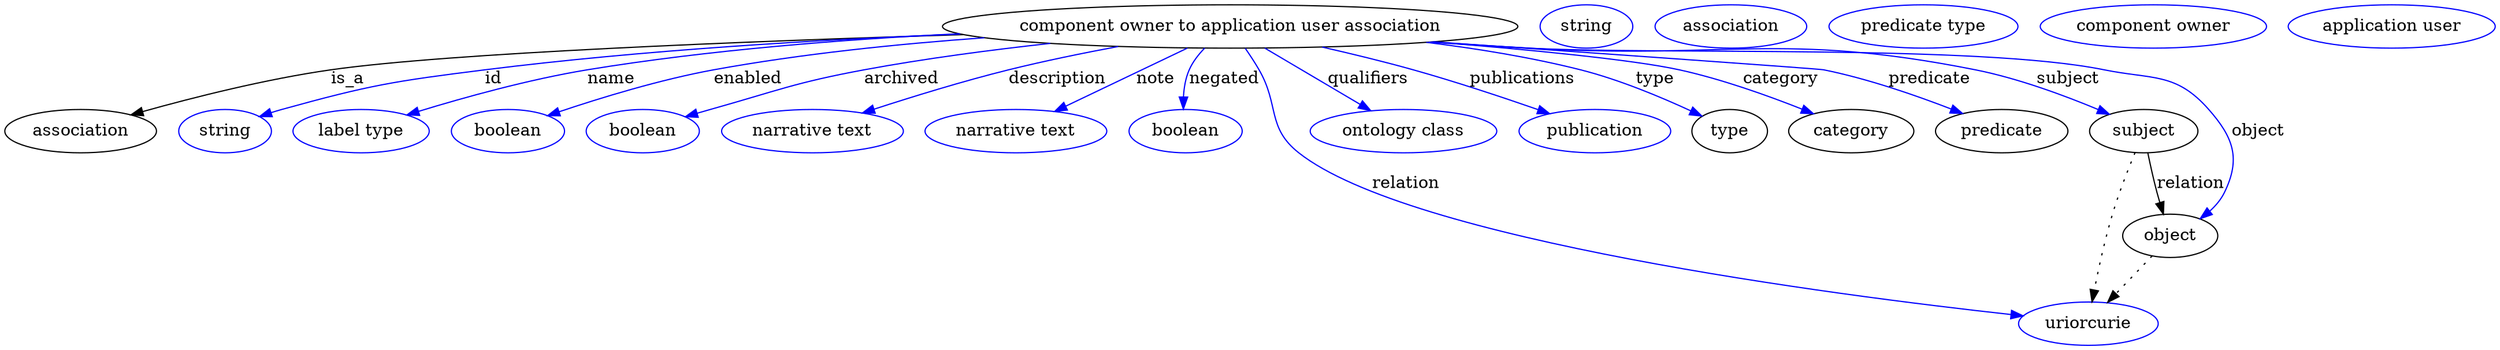 digraph {
	graph [bb="0,0,2063.8,283"];
	node [label="\N"];
	"component owner to application user association"	 [height=0.5,
		label="component owner to application user association",
		pos="1014,265",
		width=6.6439];
	association	 [height=0.5,
		pos="63.044,178",
		width=1.7512];
	"component owner to application user association" -> association	 [label=is_a,
		lp="283.04,221.5",
		pos="e,105.96,191.24 788.78,258.89 606.8,253.07 365.63,243.09 269.04,229 216.17,221.29 157.08,205.94 115.79,194.09"];
	id	 [color=blue,
		height=0.5,
		label=string,
		pos="182.04,178",
		width=1.0652];
	"component owner to application user association" -> id	 [color=blue,
		label=id,
		lp="404.04,221.5",
		pos="e,210.86,189.93 787.72,259.15 670.73,254.27 525.85,245.33 397.04,229 321.56,219.43 302.18,217.02 229.04,196 226.25,195.2 223.39,\
194.3 220.52,193.34",
		style=solid];
	name	 [color=blue,
		height=0.5,
		label="label type",
		pos="295.04,178",
		width=1.5707];
	"component owner to application user association" -> name	 [color=blue,
		label=name,
		lp="502.04,221.5",
		pos="e,333.93,191.07 811.49,255.41 688.52,248.78 543.73,239.33 482.04,229 434.21,220.99 380.97,205.84 343.57,194.12",
		style=solid];
	enabled	 [color=blue,
		height=0.5,
		label=boolean,
		pos="416.04,178",
		width=1.2999];
	"component owner to application user association" -> enabled	 [color=blue,
		label=enabled,
		lp="616.54,221.5",
		pos="e,450.11,190.47 809.03,255.71 738.59,250.39 659.51,242.06 588.04,229 543.57,220.87 494.22,205.56 459.83,193.83",
		style=solid];
	archived	 [color=blue,
		height=0.5,
		label=boolean,
		pos="528.04,178",
		width=1.2999];
	"component owner to application user association" -> archived	 [color=blue,
		label=archived,
		lp="744.54,221.5",
		pos="e,563.49,189.75 863.8,250.96 815.46,245.39 761.8,238.11 713.04,229 654.87,218.13 640.91,212.4 584.04,196 580.5,194.98 576.84,193.89 \
573.17,192.76",
		style=solid];
	description	 [color=blue,
		height=0.5,
		label="narrative text",
		pos="668.04,178",
		width=2.0943];
	"component owner to application user association" -> description	 [color=blue,
		label=description,
		lp="870.04,221.5",
		pos="e,710.71,192.99 918.04,248.48 889.27,242.95 857.74,236.31 829.04,229 792.38,219.66 751.78,206.78 720.51,196.3",
		style=solid];
	note	 [color=blue,
		height=0.5,
		label="narrative text",
		pos="837.04,178",
		width=2.0943];
	"component owner to application user association" -> note	 [color=blue,
		label=note,
		lp="953.04,221.5",
		pos="e,870.25,194.32 977.8,247.18 949.2,233.13 909.26,213.5 879.23,198.74",
		style=solid];
	negated	 [color=blue,
		height=0.5,
		label=boolean,
		pos="977.04,178",
		width=1.2999];
	"component owner to application user association" -> negated	 [color=blue,
		label=negated,
		lp="1009,221.5",
		pos="e,975.15,196.16 992.5,247.06 987.55,241.78 982.91,235.63 980.04,229 977,221.95 975.67,213.83 975.24,206.17",
		style=solid];
	relation	 [color=blue,
		height=0.5,
		label=uriorcurie,
		pos="1725,18",
		width=1.6068];
	"component owner to application user association" -> relation	 [color=blue,
		label=relation,
		lp="1160,134.5",
		pos="e,1669.9,23.722 1026.8,247 1030.6,241.35 1034.6,235.01 1038,229 1054.8,199.45 1044.4,181.09 1071,160 1162.5,87.627 1512.9,41.423 \
1659.7,24.864",
		style=solid];
	qualifiers	 [color=blue,
		height=0.5,
		label="ontology class",
		pos="1157,178",
		width=2.1484];
	"component owner to application user association" -> qualifiers	 [color=blue,
		label=qualifiers,
		lp="1129,221.5",
		pos="e,1129.4,194.82 1043.7,246.97 1066,233.38 1096.8,214.66 1120.6,200.16",
		style=solid];
	publications	 [color=blue,
		height=0.5,
		label=publication,
		pos="1315,178",
		width=1.7512];
	"component owner to application user association" -> publications	 [color=blue,
		label=publications,
		lp="1257,221.5",
		pos="e,1276.7,192.39 1093.1,248.01 1117,242.44 1143.2,235.9 1167,229 1200.9,219.2 1238.5,206.22 1267.3,195.81",
		style=solid];
	type	 [height=0.5,
		pos="1427,178",
		width=0.86659];
	"component owner to application user association" -> type	 [color=blue,
		label=type,
		lp="1366,221.5",
		pos="e,1403.4,190.26 1180.1,251.99 1221.3,246.71 1265.1,239.32 1305,229 1336.4,220.89 1370.3,206.2 1394.4,194.67",
		style=solid];
	category	 [height=0.5,
		pos="1528,178",
		width=1.4443];
	"component owner to application user association" -> category	 [color=blue,
		label=category,
		lp="1470,221.5",
		pos="e,1495.7,192.21 1186.3,252.45 1264.6,245.89 1348.2,237.48 1386,229 1420.7,221.23 1458.4,207.39 1486.3,196.09",
		style=solid];
	predicate	 [height=0.5,
		pos="1653,178",
		width=1.5346];
	"component owner to application user association" -> predicate	 [color=blue,
		label=predicate,
		lp="1594.5,221.5",
		pos="e,1619.6,192.42 1186.5,252.51 1327.5,242.28 1504,229.42 1506,229 1542.1,221.57 1581.3,207.62 1610.2,196.19",
		style=solid];
	subject	 [height=0.5,
		pos="1771,178",
		width=1.2457];
	"component owner to application user association" -> subject	 [color=blue,
		label=subject,
		lp="1709.5,221.5",
		pos="e,1741.9,191.74 1183.1,252.24 1209.8,250.38 1237.2,248.56 1263,247 1427.4,237.06 1471.7,261.92 1633,229 1667.7,221.93 1705.3,207.58 \
1732.4,195.9",
		style=solid];
	object	 [height=0.5,
		pos="1793,91",
		width=1.1013];
	"component owner to application user association" -> object	 [color=blue,
		label=object,
		lp="1866.5,178",
		pos="e,1818.5,105.11 1181.4,252.11 1208.7,250.23 1236.6,248.45 1263,247 1369,241.18 1636.2,250.49 1740,229 1779.7,220.79 1798.4,226.51 \
1825,196 1845.6,172.51 1851.6,155.13 1838,127 1835.3,121.2 1831,116.04 1826.3,111.57",
		style=solid];
	association_type	 [color=blue,
		height=0.5,
		label=string,
		pos="1310,265",
		width=1.0652];
	association_category	 [color=blue,
		height=0.5,
		label=association,
		pos="1429,265",
		width=1.7512];
	"component owner to application user association_predicate"	 [color=blue,
		height=0.5,
		label="predicate type",
		pos="1589,265",
		width=2.1845];
	subject -> relation	 [pos="e,1727.9,36.006 1763.1,160.13 1757.2,146.37 1749.3,126.75 1744,109 1737.8,88.182 1732.9,64.102 1729.6,45.943",
		style=dotted];
	subject -> object	 [label=relation,
		lp="1810,134.5",
		pos="e,1787.3,108.86 1774.5,159.97 1776.5,150.18 1779.2,137.87 1782,127 1782.7,124.31 1783.5,121.51 1784.3,118.73"];
	"component owner to application user association_subject"	 [color=blue,
		height=0.5,
		label="component owner",
		pos="1780,265",
		width=2.6178];
	object -> relation	 [pos="e,1741.2,35.346 1777.3,74.069 1768.6,64.805 1757.8,53.154 1748.2,42.876",
		style=dotted];
	"component owner to application user association_object"	 [color=blue,
		height=0.5,
		label="application user",
		pos="1978,265",
		width=2.3831];
}
